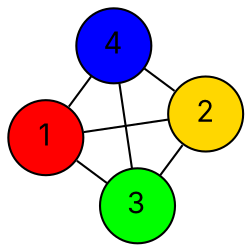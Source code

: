 graph G {
  layout=neato;
  overlap=false;
  splines=true;
  node [shape=circle, style=filled, fontname=Inter];
  1 [label="1", fillcolor="red", tooltip="v1 color 0"];
  2 [label="2", fillcolor="gold", tooltip="v2 color 3"];
  3 [label="3", fillcolor="green", tooltip="v3 color 1"];
  4 [label="4", fillcolor="blue", tooltip="v4 color 2"];
  1 -- 2;
  1 -- 3;
  1 -- 4;
  2 -- 3;
  2 -- 4;
  3 -- 4;
}
